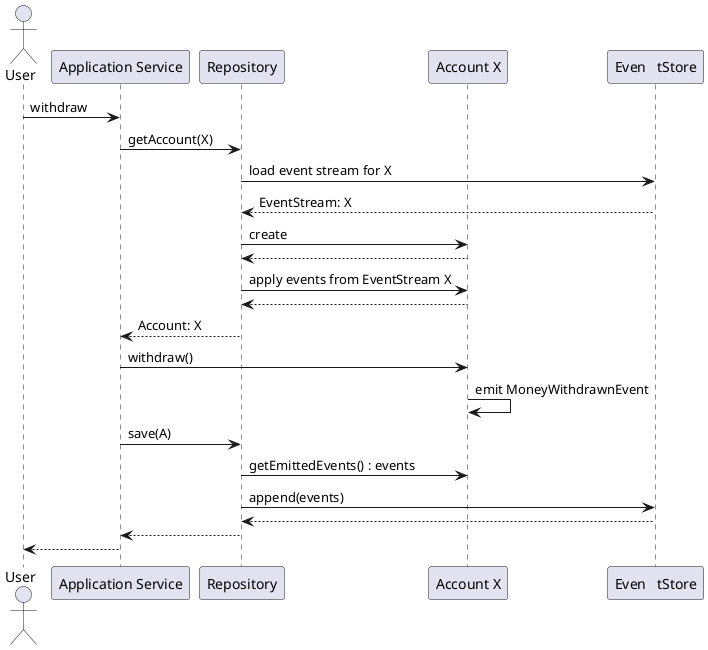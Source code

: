 @startuml

actor "User" as U
participant "Application Service" as AS
participant "Repository" as R
participant "Account X" as A
participant "Even   tStore" as ES

U -> AS: withdraw
AS -> R: getAccount(X)
R -> ES: load event stream for X
R <-- ES: EventStream: X
R ->  A: create
R <-- A
R -> A: apply events from EventStream X
R <-- A
AS <-- R: Account: X
AS -> A: withdraw()
A -> A: emit MoneyWithdrawnEvent
AS -> R: save(A)
R -> A: getEmittedEvents() : events
R -> ES: append(events)
R <-- ES
AS <-- R
U <-- AS

@enduml